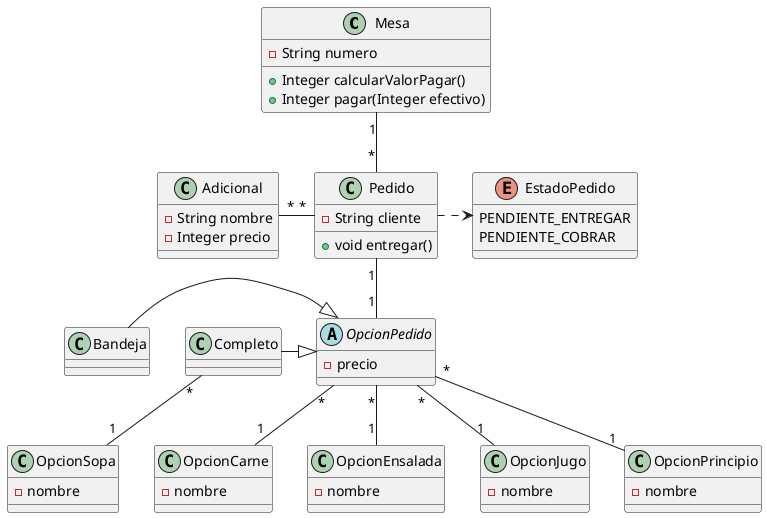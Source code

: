 @startuml "Diagrama de clases"

class Mesa {
    - String numero

    + Integer calcularValorPagar()
    + Integer pagar(Integer efectivo)
}

class Pedido {
    - String cliente 

    + void entregar()
}

enum EstadoPedido {
    PENDIENTE_ENTREGAR
    PENDIENTE_COBRAR
}

class Adicional {
    - String nombre
    - Integer precio
}

class OpcionSopa {
    - nombre
}

class OpcionPrincipio {
    - nombre
}

class OpcionCarne {
    - nombre
}

class OpcionEnsalada {
    - nombre
}

class OpcionJugo {
    - nombre
}

abstract class OpcionPedido {
    - precio
}

class Completo {

}

class Bandeja {

}


Mesa "1" -- "*" Pedido

Pedido .right.> EstadoPedido
Pedido "*" -left- "*" Adicional

Pedido "1" -- "1" OpcionPedido

OpcionPedido <|-left- Completo
OpcionPedido <|-left- Bandeja

Completo "*" -- "1" OpcionSopa

OpcionPedido "*" -- "1" OpcionPrincipio
OpcionPedido "*" -- "1" OpcionCarne
OpcionPedido "*" -- "1" OpcionEnsalada
OpcionPedido "*" -- "1" OpcionJugo

@enduml